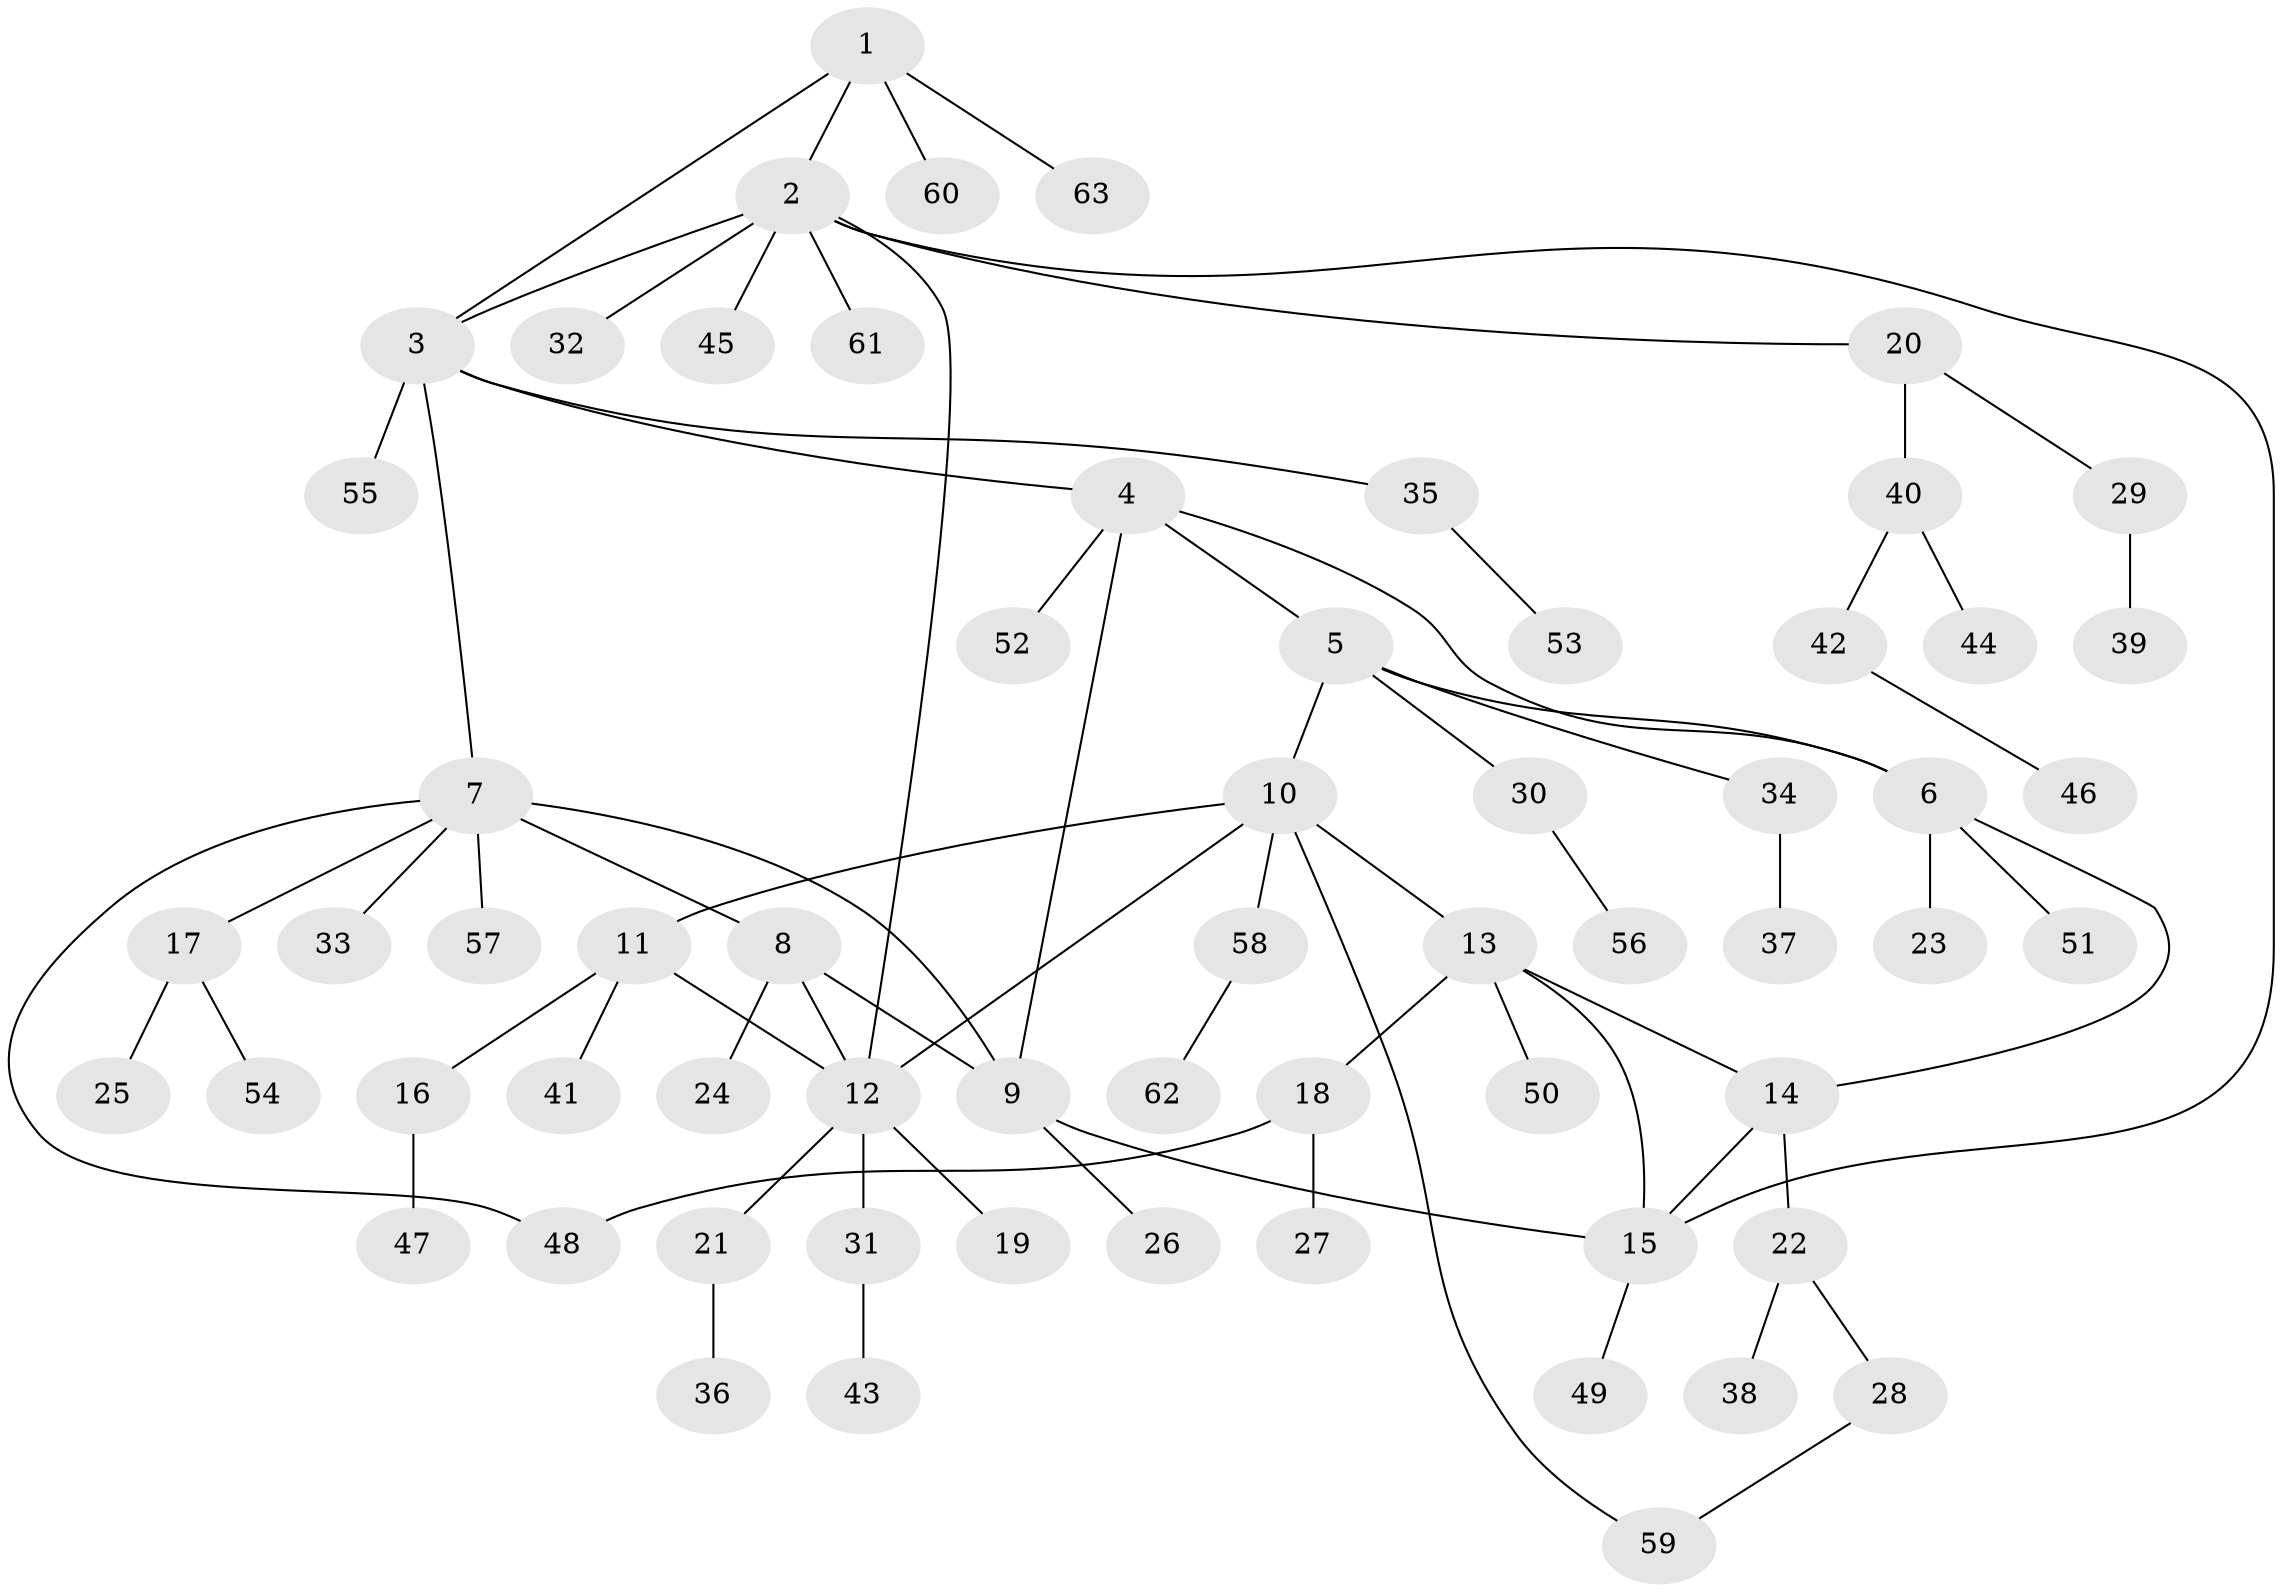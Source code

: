 // Generated by graph-tools (version 1.1) at 2025/37/03/09/25 02:37:12]
// undirected, 63 vertices, 75 edges
graph export_dot {
graph [start="1"]
  node [color=gray90,style=filled];
  1;
  2;
  3;
  4;
  5;
  6;
  7;
  8;
  9;
  10;
  11;
  12;
  13;
  14;
  15;
  16;
  17;
  18;
  19;
  20;
  21;
  22;
  23;
  24;
  25;
  26;
  27;
  28;
  29;
  30;
  31;
  32;
  33;
  34;
  35;
  36;
  37;
  38;
  39;
  40;
  41;
  42;
  43;
  44;
  45;
  46;
  47;
  48;
  49;
  50;
  51;
  52;
  53;
  54;
  55;
  56;
  57;
  58;
  59;
  60;
  61;
  62;
  63;
  1 -- 2;
  1 -- 3;
  1 -- 60;
  1 -- 63;
  2 -- 3;
  2 -- 12;
  2 -- 15;
  2 -- 20;
  2 -- 32;
  2 -- 45;
  2 -- 61;
  3 -- 4;
  3 -- 7;
  3 -- 35;
  3 -- 55;
  4 -- 5;
  4 -- 6;
  4 -- 9;
  4 -- 52;
  5 -- 6;
  5 -- 10;
  5 -- 30;
  5 -- 34;
  6 -- 14;
  6 -- 23;
  6 -- 51;
  7 -- 8;
  7 -- 9;
  7 -- 17;
  7 -- 33;
  7 -- 48;
  7 -- 57;
  8 -- 9;
  8 -- 12;
  8 -- 24;
  9 -- 15;
  9 -- 26;
  10 -- 11;
  10 -- 12;
  10 -- 13;
  10 -- 58;
  10 -- 59;
  11 -- 12;
  11 -- 16;
  11 -- 41;
  12 -- 19;
  12 -- 21;
  12 -- 31;
  13 -- 14;
  13 -- 15;
  13 -- 18;
  13 -- 50;
  14 -- 15;
  14 -- 22;
  15 -- 49;
  16 -- 47;
  17 -- 25;
  17 -- 54;
  18 -- 27;
  18 -- 48;
  20 -- 29;
  20 -- 40;
  21 -- 36;
  22 -- 28;
  22 -- 38;
  28 -- 59;
  29 -- 39;
  30 -- 56;
  31 -- 43;
  34 -- 37;
  35 -- 53;
  40 -- 42;
  40 -- 44;
  42 -- 46;
  58 -- 62;
}
